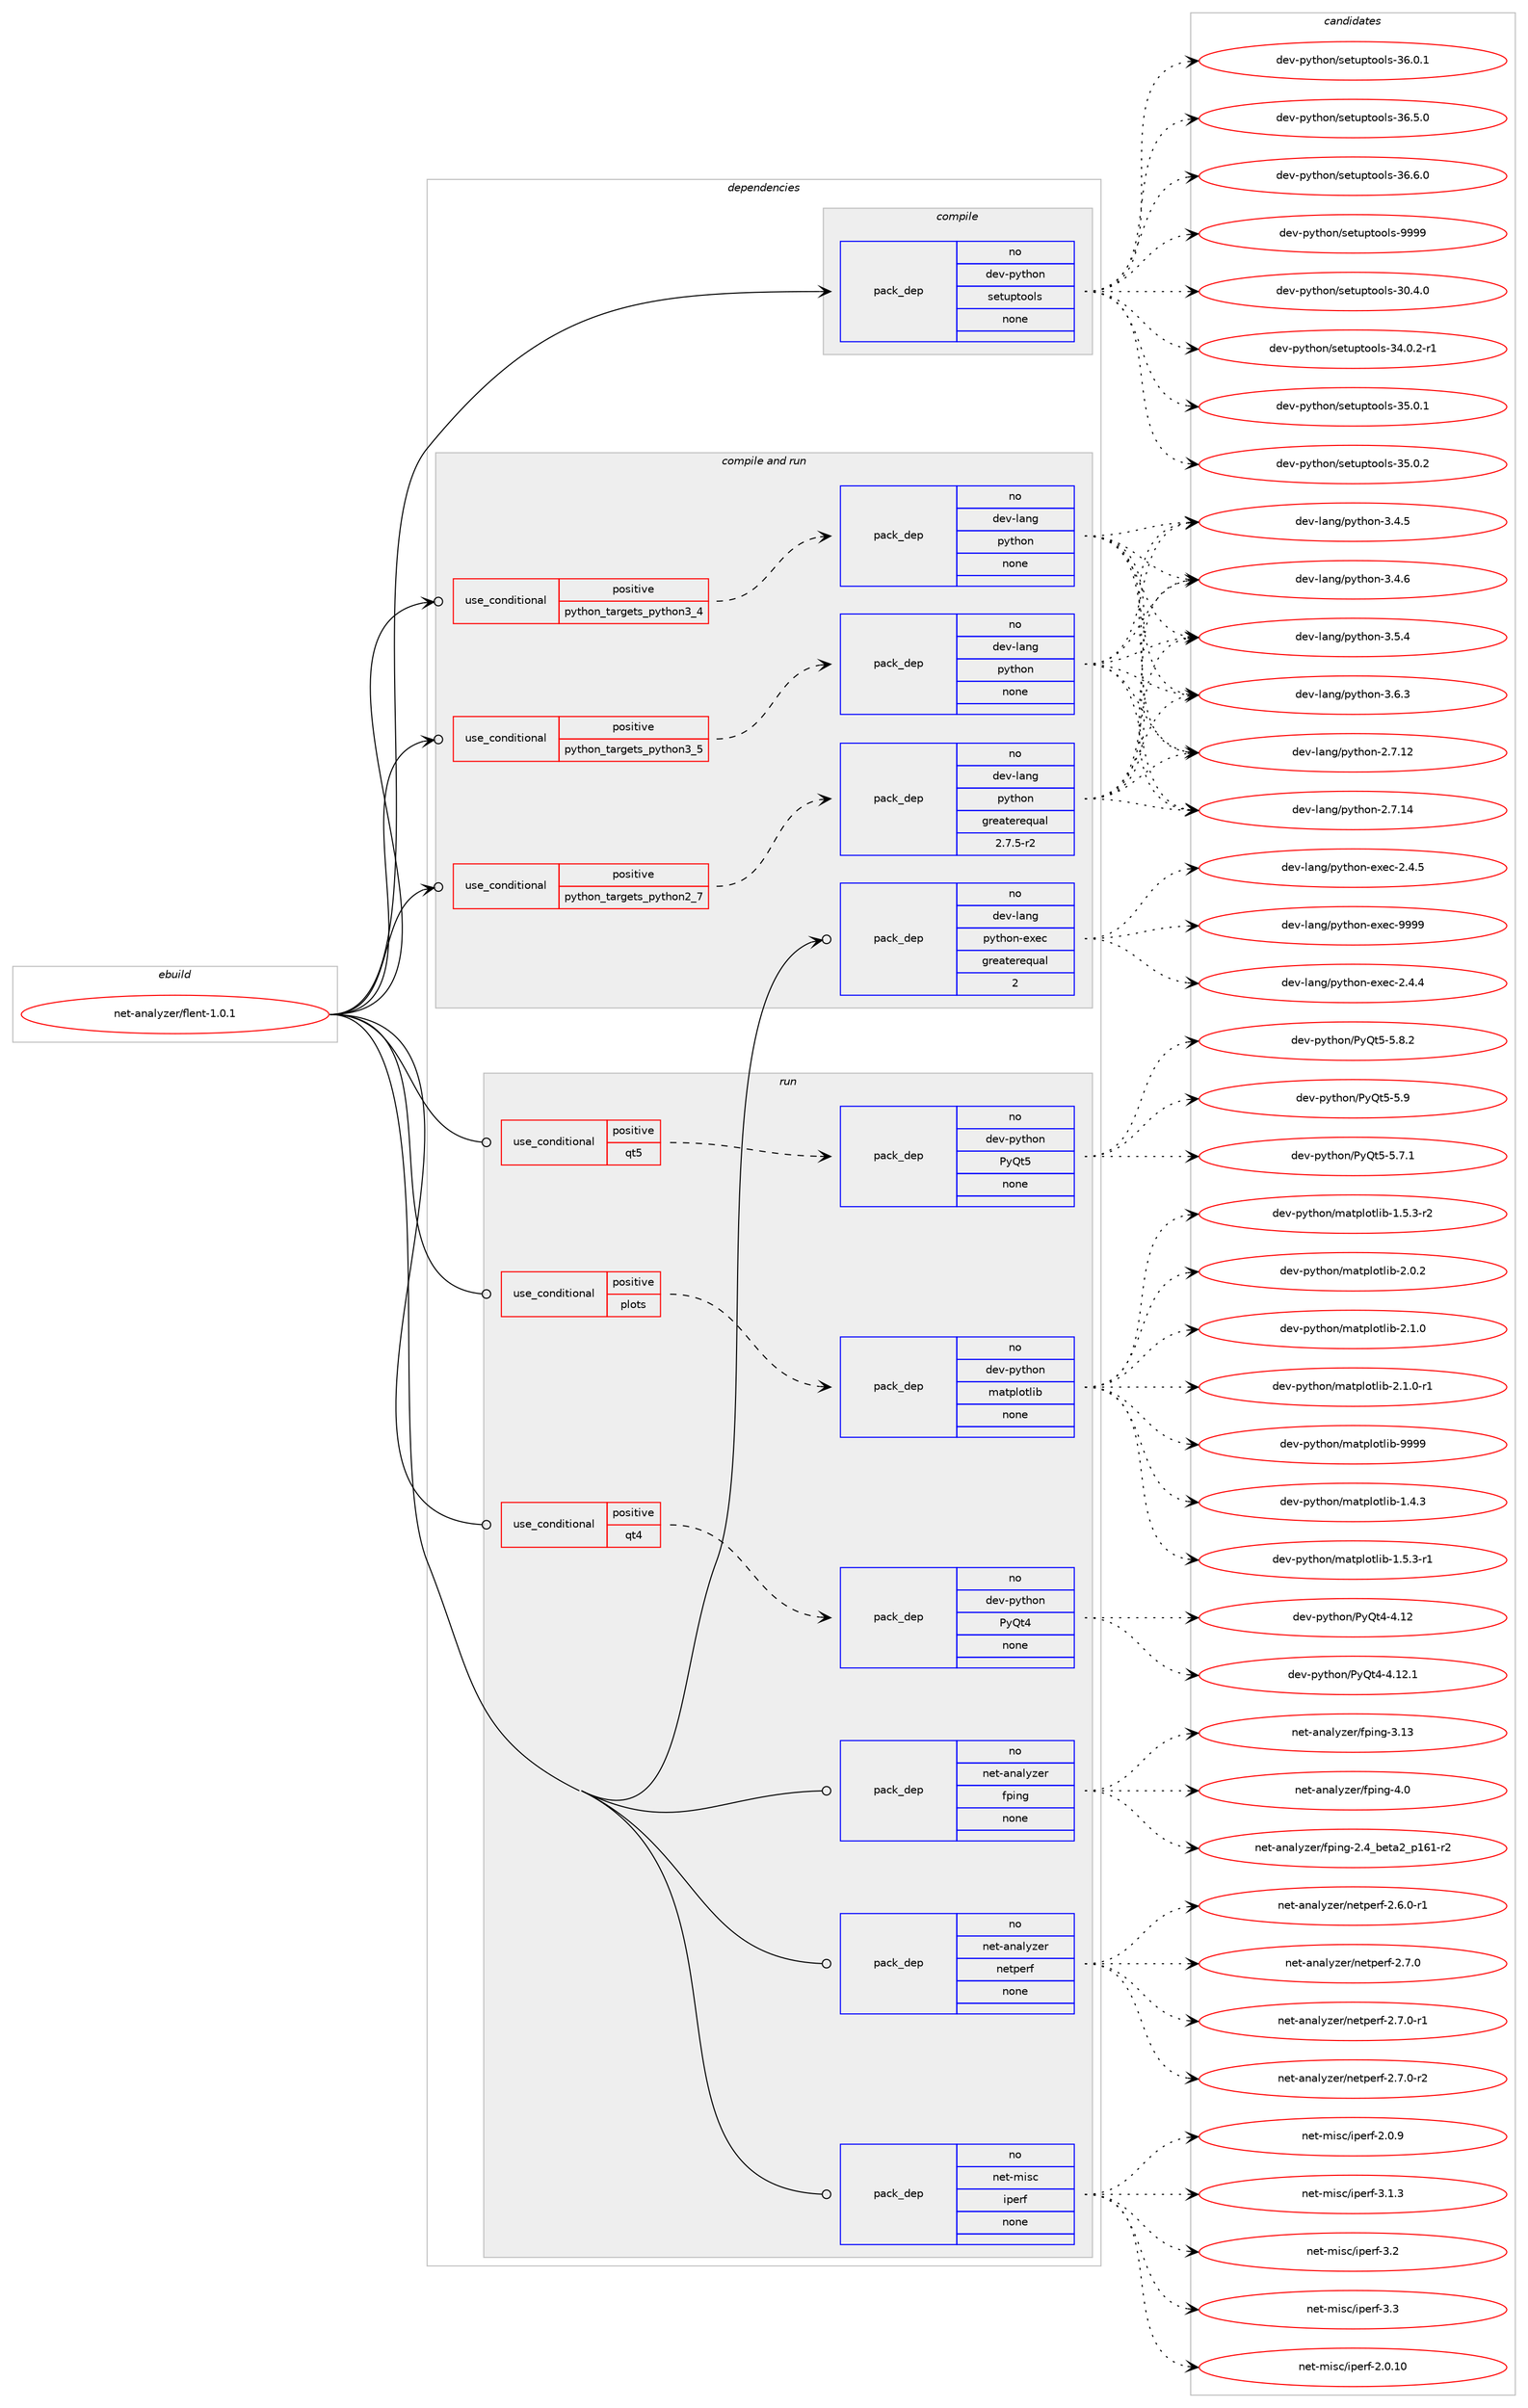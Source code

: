 digraph prolog {

# *************
# Graph options
# *************

newrank=true;
concentrate=true;
compound=true;
graph [rankdir=LR,fontname=Helvetica,fontsize=10,ranksep=1.5];#, ranksep=2.5, nodesep=0.2];
edge  [arrowhead=vee];
node  [fontname=Helvetica,fontsize=10];

# **********
# The ebuild
# **********

subgraph cluster_leftcol {
color=gray;
rank=same;
label=<<i>ebuild</i>>;
id [label="net-analyzer/flent-1.0.1", color=red, width=4, href="../net-analyzer/flent-1.0.1.svg"];
}

# ****************
# The dependencies
# ****************

subgraph cluster_midcol {
color=gray;
label=<<i>dependencies</i>>;
subgraph cluster_compile {
fillcolor="#eeeeee";
style=filled;
label=<<i>compile</i>>;
subgraph pack294278 {
dependency399300 [label=<<TABLE BORDER="0" CELLBORDER="1" CELLSPACING="0" CELLPADDING="4" WIDTH="220"><TR><TD ROWSPAN="6" CELLPADDING="30">pack_dep</TD></TR><TR><TD WIDTH="110">no</TD></TR><TR><TD>dev-python</TD></TR><TR><TD>setuptools</TD></TR><TR><TD>none</TD></TR><TR><TD></TD></TR></TABLE>>, shape=none, color=blue];
}
id:e -> dependency399300:w [weight=20,style="solid",arrowhead="vee"];
}
subgraph cluster_compileandrun {
fillcolor="#eeeeee";
style=filled;
label=<<i>compile and run</i>>;
subgraph cond98534 {
dependency399301 [label=<<TABLE BORDER="0" CELLBORDER="1" CELLSPACING="0" CELLPADDING="4"><TR><TD ROWSPAN="3" CELLPADDING="10">use_conditional</TD></TR><TR><TD>positive</TD></TR><TR><TD>python_targets_python2_7</TD></TR></TABLE>>, shape=none, color=red];
subgraph pack294279 {
dependency399302 [label=<<TABLE BORDER="0" CELLBORDER="1" CELLSPACING="0" CELLPADDING="4" WIDTH="220"><TR><TD ROWSPAN="6" CELLPADDING="30">pack_dep</TD></TR><TR><TD WIDTH="110">no</TD></TR><TR><TD>dev-lang</TD></TR><TR><TD>python</TD></TR><TR><TD>greaterequal</TD></TR><TR><TD>2.7.5-r2</TD></TR></TABLE>>, shape=none, color=blue];
}
dependency399301:e -> dependency399302:w [weight=20,style="dashed",arrowhead="vee"];
}
id:e -> dependency399301:w [weight=20,style="solid",arrowhead="odotvee"];
subgraph cond98535 {
dependency399303 [label=<<TABLE BORDER="0" CELLBORDER="1" CELLSPACING="0" CELLPADDING="4"><TR><TD ROWSPAN="3" CELLPADDING="10">use_conditional</TD></TR><TR><TD>positive</TD></TR><TR><TD>python_targets_python3_4</TD></TR></TABLE>>, shape=none, color=red];
subgraph pack294280 {
dependency399304 [label=<<TABLE BORDER="0" CELLBORDER="1" CELLSPACING="0" CELLPADDING="4" WIDTH="220"><TR><TD ROWSPAN="6" CELLPADDING="30">pack_dep</TD></TR><TR><TD WIDTH="110">no</TD></TR><TR><TD>dev-lang</TD></TR><TR><TD>python</TD></TR><TR><TD>none</TD></TR><TR><TD></TD></TR></TABLE>>, shape=none, color=blue];
}
dependency399303:e -> dependency399304:w [weight=20,style="dashed",arrowhead="vee"];
}
id:e -> dependency399303:w [weight=20,style="solid",arrowhead="odotvee"];
subgraph cond98536 {
dependency399305 [label=<<TABLE BORDER="0" CELLBORDER="1" CELLSPACING="0" CELLPADDING="4"><TR><TD ROWSPAN="3" CELLPADDING="10">use_conditional</TD></TR><TR><TD>positive</TD></TR><TR><TD>python_targets_python3_5</TD></TR></TABLE>>, shape=none, color=red];
subgraph pack294281 {
dependency399306 [label=<<TABLE BORDER="0" CELLBORDER="1" CELLSPACING="0" CELLPADDING="4" WIDTH="220"><TR><TD ROWSPAN="6" CELLPADDING="30">pack_dep</TD></TR><TR><TD WIDTH="110">no</TD></TR><TR><TD>dev-lang</TD></TR><TR><TD>python</TD></TR><TR><TD>none</TD></TR><TR><TD></TD></TR></TABLE>>, shape=none, color=blue];
}
dependency399305:e -> dependency399306:w [weight=20,style="dashed",arrowhead="vee"];
}
id:e -> dependency399305:w [weight=20,style="solid",arrowhead="odotvee"];
subgraph pack294282 {
dependency399307 [label=<<TABLE BORDER="0" CELLBORDER="1" CELLSPACING="0" CELLPADDING="4" WIDTH="220"><TR><TD ROWSPAN="6" CELLPADDING="30">pack_dep</TD></TR><TR><TD WIDTH="110">no</TD></TR><TR><TD>dev-lang</TD></TR><TR><TD>python-exec</TD></TR><TR><TD>greaterequal</TD></TR><TR><TD>2</TD></TR></TABLE>>, shape=none, color=blue];
}
id:e -> dependency399307:w [weight=20,style="solid",arrowhead="odotvee"];
}
subgraph cluster_run {
fillcolor="#eeeeee";
style=filled;
label=<<i>run</i>>;
subgraph cond98537 {
dependency399308 [label=<<TABLE BORDER="0" CELLBORDER="1" CELLSPACING="0" CELLPADDING="4"><TR><TD ROWSPAN="3" CELLPADDING="10">use_conditional</TD></TR><TR><TD>positive</TD></TR><TR><TD>plots</TD></TR></TABLE>>, shape=none, color=red];
subgraph pack294283 {
dependency399309 [label=<<TABLE BORDER="0" CELLBORDER="1" CELLSPACING="0" CELLPADDING="4" WIDTH="220"><TR><TD ROWSPAN="6" CELLPADDING="30">pack_dep</TD></TR><TR><TD WIDTH="110">no</TD></TR><TR><TD>dev-python</TD></TR><TR><TD>matplotlib</TD></TR><TR><TD>none</TD></TR><TR><TD></TD></TR></TABLE>>, shape=none, color=blue];
}
dependency399308:e -> dependency399309:w [weight=20,style="dashed",arrowhead="vee"];
}
id:e -> dependency399308:w [weight=20,style="solid",arrowhead="odot"];
subgraph cond98538 {
dependency399310 [label=<<TABLE BORDER="0" CELLBORDER="1" CELLSPACING="0" CELLPADDING="4"><TR><TD ROWSPAN="3" CELLPADDING="10">use_conditional</TD></TR><TR><TD>positive</TD></TR><TR><TD>qt4</TD></TR></TABLE>>, shape=none, color=red];
subgraph pack294284 {
dependency399311 [label=<<TABLE BORDER="0" CELLBORDER="1" CELLSPACING="0" CELLPADDING="4" WIDTH="220"><TR><TD ROWSPAN="6" CELLPADDING="30">pack_dep</TD></TR><TR><TD WIDTH="110">no</TD></TR><TR><TD>dev-python</TD></TR><TR><TD>PyQt4</TD></TR><TR><TD>none</TD></TR><TR><TD></TD></TR></TABLE>>, shape=none, color=blue];
}
dependency399310:e -> dependency399311:w [weight=20,style="dashed",arrowhead="vee"];
}
id:e -> dependency399310:w [weight=20,style="solid",arrowhead="odot"];
subgraph cond98539 {
dependency399312 [label=<<TABLE BORDER="0" CELLBORDER="1" CELLSPACING="0" CELLPADDING="4"><TR><TD ROWSPAN="3" CELLPADDING="10">use_conditional</TD></TR><TR><TD>positive</TD></TR><TR><TD>qt5</TD></TR></TABLE>>, shape=none, color=red];
subgraph pack294285 {
dependency399313 [label=<<TABLE BORDER="0" CELLBORDER="1" CELLSPACING="0" CELLPADDING="4" WIDTH="220"><TR><TD ROWSPAN="6" CELLPADDING="30">pack_dep</TD></TR><TR><TD WIDTH="110">no</TD></TR><TR><TD>dev-python</TD></TR><TR><TD>PyQt5</TD></TR><TR><TD>none</TD></TR><TR><TD></TD></TR></TABLE>>, shape=none, color=blue];
}
dependency399312:e -> dependency399313:w [weight=20,style="dashed",arrowhead="vee"];
}
id:e -> dependency399312:w [weight=20,style="solid",arrowhead="odot"];
subgraph pack294286 {
dependency399314 [label=<<TABLE BORDER="0" CELLBORDER="1" CELLSPACING="0" CELLPADDING="4" WIDTH="220"><TR><TD ROWSPAN="6" CELLPADDING="30">pack_dep</TD></TR><TR><TD WIDTH="110">no</TD></TR><TR><TD>net-analyzer</TD></TR><TR><TD>fping</TD></TR><TR><TD>none</TD></TR><TR><TD></TD></TR></TABLE>>, shape=none, color=blue];
}
id:e -> dependency399314:w [weight=20,style="solid",arrowhead="odot"];
subgraph pack294287 {
dependency399315 [label=<<TABLE BORDER="0" CELLBORDER="1" CELLSPACING="0" CELLPADDING="4" WIDTH="220"><TR><TD ROWSPAN="6" CELLPADDING="30">pack_dep</TD></TR><TR><TD WIDTH="110">no</TD></TR><TR><TD>net-analyzer</TD></TR><TR><TD>netperf</TD></TR><TR><TD>none</TD></TR><TR><TD></TD></TR></TABLE>>, shape=none, color=blue];
}
id:e -> dependency399315:w [weight=20,style="solid",arrowhead="odot"];
subgraph pack294288 {
dependency399316 [label=<<TABLE BORDER="0" CELLBORDER="1" CELLSPACING="0" CELLPADDING="4" WIDTH="220"><TR><TD ROWSPAN="6" CELLPADDING="30">pack_dep</TD></TR><TR><TD WIDTH="110">no</TD></TR><TR><TD>net-misc</TD></TR><TR><TD>iperf</TD></TR><TR><TD>none</TD></TR><TR><TD></TD></TR></TABLE>>, shape=none, color=blue];
}
id:e -> dependency399316:w [weight=20,style="solid",arrowhead="odot"];
}
}

# **************
# The candidates
# **************

subgraph cluster_choices {
rank=same;
color=gray;
label=<<i>candidates</i>>;

subgraph choice294278 {
color=black;
nodesep=1;
choice100101118451121211161041111104711510111611711211611111110811545514846524648 [label="dev-python/setuptools-30.4.0", color=red, width=4,href="../dev-python/setuptools-30.4.0.svg"];
choice1001011184511212111610411111047115101116117112116111111108115455152464846504511449 [label="dev-python/setuptools-34.0.2-r1", color=red, width=4,href="../dev-python/setuptools-34.0.2-r1.svg"];
choice100101118451121211161041111104711510111611711211611111110811545515346484649 [label="dev-python/setuptools-35.0.1", color=red, width=4,href="../dev-python/setuptools-35.0.1.svg"];
choice100101118451121211161041111104711510111611711211611111110811545515346484650 [label="dev-python/setuptools-35.0.2", color=red, width=4,href="../dev-python/setuptools-35.0.2.svg"];
choice100101118451121211161041111104711510111611711211611111110811545515446484649 [label="dev-python/setuptools-36.0.1", color=red, width=4,href="../dev-python/setuptools-36.0.1.svg"];
choice100101118451121211161041111104711510111611711211611111110811545515446534648 [label="dev-python/setuptools-36.5.0", color=red, width=4,href="../dev-python/setuptools-36.5.0.svg"];
choice100101118451121211161041111104711510111611711211611111110811545515446544648 [label="dev-python/setuptools-36.6.0", color=red, width=4,href="../dev-python/setuptools-36.6.0.svg"];
choice10010111845112121116104111110471151011161171121161111111081154557575757 [label="dev-python/setuptools-9999", color=red, width=4,href="../dev-python/setuptools-9999.svg"];
dependency399300:e -> choice100101118451121211161041111104711510111611711211611111110811545514846524648:w [style=dotted,weight="100"];
dependency399300:e -> choice1001011184511212111610411111047115101116117112116111111108115455152464846504511449:w [style=dotted,weight="100"];
dependency399300:e -> choice100101118451121211161041111104711510111611711211611111110811545515346484649:w [style=dotted,weight="100"];
dependency399300:e -> choice100101118451121211161041111104711510111611711211611111110811545515346484650:w [style=dotted,weight="100"];
dependency399300:e -> choice100101118451121211161041111104711510111611711211611111110811545515446484649:w [style=dotted,weight="100"];
dependency399300:e -> choice100101118451121211161041111104711510111611711211611111110811545515446534648:w [style=dotted,weight="100"];
dependency399300:e -> choice100101118451121211161041111104711510111611711211611111110811545515446544648:w [style=dotted,weight="100"];
dependency399300:e -> choice10010111845112121116104111110471151011161171121161111111081154557575757:w [style=dotted,weight="100"];
}
subgraph choice294279 {
color=black;
nodesep=1;
choice10010111845108971101034711212111610411111045504655464950 [label="dev-lang/python-2.7.12", color=red, width=4,href="../dev-lang/python-2.7.12.svg"];
choice10010111845108971101034711212111610411111045504655464952 [label="dev-lang/python-2.7.14", color=red, width=4,href="../dev-lang/python-2.7.14.svg"];
choice100101118451089711010347112121116104111110455146524653 [label="dev-lang/python-3.4.5", color=red, width=4,href="../dev-lang/python-3.4.5.svg"];
choice100101118451089711010347112121116104111110455146524654 [label="dev-lang/python-3.4.6", color=red, width=4,href="../dev-lang/python-3.4.6.svg"];
choice100101118451089711010347112121116104111110455146534652 [label="dev-lang/python-3.5.4", color=red, width=4,href="../dev-lang/python-3.5.4.svg"];
choice100101118451089711010347112121116104111110455146544651 [label="dev-lang/python-3.6.3", color=red, width=4,href="../dev-lang/python-3.6.3.svg"];
dependency399302:e -> choice10010111845108971101034711212111610411111045504655464950:w [style=dotted,weight="100"];
dependency399302:e -> choice10010111845108971101034711212111610411111045504655464952:w [style=dotted,weight="100"];
dependency399302:e -> choice100101118451089711010347112121116104111110455146524653:w [style=dotted,weight="100"];
dependency399302:e -> choice100101118451089711010347112121116104111110455146524654:w [style=dotted,weight="100"];
dependency399302:e -> choice100101118451089711010347112121116104111110455146534652:w [style=dotted,weight="100"];
dependency399302:e -> choice100101118451089711010347112121116104111110455146544651:w [style=dotted,weight="100"];
}
subgraph choice294280 {
color=black;
nodesep=1;
choice10010111845108971101034711212111610411111045504655464950 [label="dev-lang/python-2.7.12", color=red, width=4,href="../dev-lang/python-2.7.12.svg"];
choice10010111845108971101034711212111610411111045504655464952 [label="dev-lang/python-2.7.14", color=red, width=4,href="../dev-lang/python-2.7.14.svg"];
choice100101118451089711010347112121116104111110455146524653 [label="dev-lang/python-3.4.5", color=red, width=4,href="../dev-lang/python-3.4.5.svg"];
choice100101118451089711010347112121116104111110455146524654 [label="dev-lang/python-3.4.6", color=red, width=4,href="../dev-lang/python-3.4.6.svg"];
choice100101118451089711010347112121116104111110455146534652 [label="dev-lang/python-3.5.4", color=red, width=4,href="../dev-lang/python-3.5.4.svg"];
choice100101118451089711010347112121116104111110455146544651 [label="dev-lang/python-3.6.3", color=red, width=4,href="../dev-lang/python-3.6.3.svg"];
dependency399304:e -> choice10010111845108971101034711212111610411111045504655464950:w [style=dotted,weight="100"];
dependency399304:e -> choice10010111845108971101034711212111610411111045504655464952:w [style=dotted,weight="100"];
dependency399304:e -> choice100101118451089711010347112121116104111110455146524653:w [style=dotted,weight="100"];
dependency399304:e -> choice100101118451089711010347112121116104111110455146524654:w [style=dotted,weight="100"];
dependency399304:e -> choice100101118451089711010347112121116104111110455146534652:w [style=dotted,weight="100"];
dependency399304:e -> choice100101118451089711010347112121116104111110455146544651:w [style=dotted,weight="100"];
}
subgraph choice294281 {
color=black;
nodesep=1;
choice10010111845108971101034711212111610411111045504655464950 [label="dev-lang/python-2.7.12", color=red, width=4,href="../dev-lang/python-2.7.12.svg"];
choice10010111845108971101034711212111610411111045504655464952 [label="dev-lang/python-2.7.14", color=red, width=4,href="../dev-lang/python-2.7.14.svg"];
choice100101118451089711010347112121116104111110455146524653 [label="dev-lang/python-3.4.5", color=red, width=4,href="../dev-lang/python-3.4.5.svg"];
choice100101118451089711010347112121116104111110455146524654 [label="dev-lang/python-3.4.6", color=red, width=4,href="../dev-lang/python-3.4.6.svg"];
choice100101118451089711010347112121116104111110455146534652 [label="dev-lang/python-3.5.4", color=red, width=4,href="../dev-lang/python-3.5.4.svg"];
choice100101118451089711010347112121116104111110455146544651 [label="dev-lang/python-3.6.3", color=red, width=4,href="../dev-lang/python-3.6.3.svg"];
dependency399306:e -> choice10010111845108971101034711212111610411111045504655464950:w [style=dotted,weight="100"];
dependency399306:e -> choice10010111845108971101034711212111610411111045504655464952:w [style=dotted,weight="100"];
dependency399306:e -> choice100101118451089711010347112121116104111110455146524653:w [style=dotted,weight="100"];
dependency399306:e -> choice100101118451089711010347112121116104111110455146524654:w [style=dotted,weight="100"];
dependency399306:e -> choice100101118451089711010347112121116104111110455146534652:w [style=dotted,weight="100"];
dependency399306:e -> choice100101118451089711010347112121116104111110455146544651:w [style=dotted,weight="100"];
}
subgraph choice294282 {
color=black;
nodesep=1;
choice1001011184510897110103471121211161041111104510112010199455046524652 [label="dev-lang/python-exec-2.4.4", color=red, width=4,href="../dev-lang/python-exec-2.4.4.svg"];
choice1001011184510897110103471121211161041111104510112010199455046524653 [label="dev-lang/python-exec-2.4.5", color=red, width=4,href="../dev-lang/python-exec-2.4.5.svg"];
choice10010111845108971101034711212111610411111045101120101994557575757 [label="dev-lang/python-exec-9999", color=red, width=4,href="../dev-lang/python-exec-9999.svg"];
dependency399307:e -> choice1001011184510897110103471121211161041111104510112010199455046524652:w [style=dotted,weight="100"];
dependency399307:e -> choice1001011184510897110103471121211161041111104510112010199455046524653:w [style=dotted,weight="100"];
dependency399307:e -> choice10010111845108971101034711212111610411111045101120101994557575757:w [style=dotted,weight="100"];
}
subgraph choice294283 {
color=black;
nodesep=1;
choice10010111845112121116104111110471099711611210811111610810598454946524651 [label="dev-python/matplotlib-1.4.3", color=red, width=4,href="../dev-python/matplotlib-1.4.3.svg"];
choice100101118451121211161041111104710997116112108111116108105984549465346514511449 [label="dev-python/matplotlib-1.5.3-r1", color=red, width=4,href="../dev-python/matplotlib-1.5.3-r1.svg"];
choice100101118451121211161041111104710997116112108111116108105984549465346514511450 [label="dev-python/matplotlib-1.5.3-r2", color=red, width=4,href="../dev-python/matplotlib-1.5.3-r2.svg"];
choice10010111845112121116104111110471099711611210811111610810598455046484650 [label="dev-python/matplotlib-2.0.2", color=red, width=4,href="../dev-python/matplotlib-2.0.2.svg"];
choice10010111845112121116104111110471099711611210811111610810598455046494648 [label="dev-python/matplotlib-2.1.0", color=red, width=4,href="../dev-python/matplotlib-2.1.0.svg"];
choice100101118451121211161041111104710997116112108111116108105984550464946484511449 [label="dev-python/matplotlib-2.1.0-r1", color=red, width=4,href="../dev-python/matplotlib-2.1.0-r1.svg"];
choice100101118451121211161041111104710997116112108111116108105984557575757 [label="dev-python/matplotlib-9999", color=red, width=4,href="../dev-python/matplotlib-9999.svg"];
dependency399309:e -> choice10010111845112121116104111110471099711611210811111610810598454946524651:w [style=dotted,weight="100"];
dependency399309:e -> choice100101118451121211161041111104710997116112108111116108105984549465346514511449:w [style=dotted,weight="100"];
dependency399309:e -> choice100101118451121211161041111104710997116112108111116108105984549465346514511450:w [style=dotted,weight="100"];
dependency399309:e -> choice10010111845112121116104111110471099711611210811111610810598455046484650:w [style=dotted,weight="100"];
dependency399309:e -> choice10010111845112121116104111110471099711611210811111610810598455046494648:w [style=dotted,weight="100"];
dependency399309:e -> choice100101118451121211161041111104710997116112108111116108105984550464946484511449:w [style=dotted,weight="100"];
dependency399309:e -> choice100101118451121211161041111104710997116112108111116108105984557575757:w [style=dotted,weight="100"];
}
subgraph choice294284 {
color=black;
nodesep=1;
choice10010111845112121116104111110478012181116524552464950 [label="dev-python/PyQt4-4.12", color=red, width=4,href="../dev-python/PyQt4-4.12.svg"];
choice100101118451121211161041111104780121811165245524649504649 [label="dev-python/PyQt4-4.12.1", color=red, width=4,href="../dev-python/PyQt4-4.12.1.svg"];
dependency399311:e -> choice10010111845112121116104111110478012181116524552464950:w [style=dotted,weight="100"];
dependency399311:e -> choice100101118451121211161041111104780121811165245524649504649:w [style=dotted,weight="100"];
}
subgraph choice294285 {
color=black;
nodesep=1;
choice1001011184511212111610411111047801218111653455346554649 [label="dev-python/PyQt5-5.7.1", color=red, width=4,href="../dev-python/PyQt5-5.7.1.svg"];
choice1001011184511212111610411111047801218111653455346564650 [label="dev-python/PyQt5-5.8.2", color=red, width=4,href="../dev-python/PyQt5-5.8.2.svg"];
choice100101118451121211161041111104780121811165345534657 [label="dev-python/PyQt5-5.9", color=red, width=4,href="../dev-python/PyQt5-5.9.svg"];
dependency399313:e -> choice1001011184511212111610411111047801218111653455346554649:w [style=dotted,weight="100"];
dependency399313:e -> choice1001011184511212111610411111047801218111653455346564650:w [style=dotted,weight="100"];
dependency399313:e -> choice100101118451121211161041111104780121811165345534657:w [style=dotted,weight="100"];
}
subgraph choice294286 {
color=black;
nodesep=1;
choice110101116459711097108121122101114471021121051101034550465295981011169750951124954494511450 [label="net-analyzer/fping-2.4_beta2_p161-r2", color=red, width=4,href="../net-analyzer/fping-2.4_beta2_p161-r2.svg"];
choice110101116459711097108121122101114471021121051101034551464951 [label="net-analyzer/fping-3.13", color=red, width=4,href="../net-analyzer/fping-3.13.svg"];
choice1101011164597110971081211221011144710211210511010345524648 [label="net-analyzer/fping-4.0", color=red, width=4,href="../net-analyzer/fping-4.0.svg"];
dependency399314:e -> choice110101116459711097108121122101114471021121051101034550465295981011169750951124954494511450:w [style=dotted,weight="100"];
dependency399314:e -> choice110101116459711097108121122101114471021121051101034551464951:w [style=dotted,weight="100"];
dependency399314:e -> choice1101011164597110971081211221011144710211210511010345524648:w [style=dotted,weight="100"];
}
subgraph choice294287 {
color=black;
nodesep=1;
choice110101116459711097108121122101114471101011161121011141024550465446484511449 [label="net-analyzer/netperf-2.6.0-r1", color=red, width=4,href="../net-analyzer/netperf-2.6.0-r1.svg"];
choice11010111645971109710812112210111447110101116112101114102455046554648 [label="net-analyzer/netperf-2.7.0", color=red, width=4,href="../net-analyzer/netperf-2.7.0.svg"];
choice110101116459711097108121122101114471101011161121011141024550465546484511449 [label="net-analyzer/netperf-2.7.0-r1", color=red, width=4,href="../net-analyzer/netperf-2.7.0-r1.svg"];
choice110101116459711097108121122101114471101011161121011141024550465546484511450 [label="net-analyzer/netperf-2.7.0-r2", color=red, width=4,href="../net-analyzer/netperf-2.7.0-r2.svg"];
dependency399315:e -> choice110101116459711097108121122101114471101011161121011141024550465446484511449:w [style=dotted,weight="100"];
dependency399315:e -> choice11010111645971109710812112210111447110101116112101114102455046554648:w [style=dotted,weight="100"];
dependency399315:e -> choice110101116459711097108121122101114471101011161121011141024550465546484511449:w [style=dotted,weight="100"];
dependency399315:e -> choice110101116459711097108121122101114471101011161121011141024550465546484511450:w [style=dotted,weight="100"];
}
subgraph choice294288 {
color=black;
nodesep=1;
choice11010111645109105115994710511210111410245504648464948 [label="net-misc/iperf-2.0.10", color=red, width=4,href="../net-misc/iperf-2.0.10.svg"];
choice110101116451091051159947105112101114102455046484657 [label="net-misc/iperf-2.0.9", color=red, width=4,href="../net-misc/iperf-2.0.9.svg"];
choice110101116451091051159947105112101114102455146494651 [label="net-misc/iperf-3.1.3", color=red, width=4,href="../net-misc/iperf-3.1.3.svg"];
choice11010111645109105115994710511210111410245514650 [label="net-misc/iperf-3.2", color=red, width=4,href="../net-misc/iperf-3.2.svg"];
choice11010111645109105115994710511210111410245514651 [label="net-misc/iperf-3.3", color=red, width=4,href="../net-misc/iperf-3.3.svg"];
dependency399316:e -> choice11010111645109105115994710511210111410245504648464948:w [style=dotted,weight="100"];
dependency399316:e -> choice110101116451091051159947105112101114102455046484657:w [style=dotted,weight="100"];
dependency399316:e -> choice110101116451091051159947105112101114102455146494651:w [style=dotted,weight="100"];
dependency399316:e -> choice11010111645109105115994710511210111410245514650:w [style=dotted,weight="100"];
dependency399316:e -> choice11010111645109105115994710511210111410245514651:w [style=dotted,weight="100"];
}
}

}
